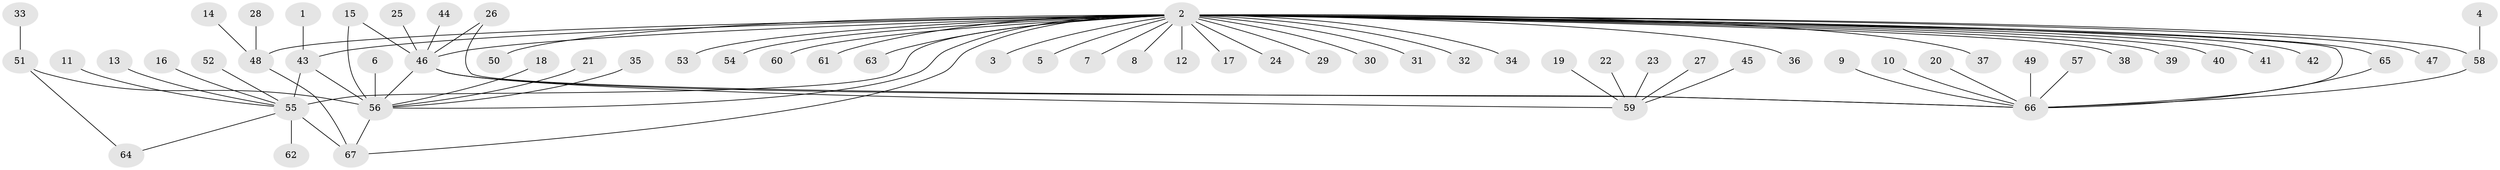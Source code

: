 // original degree distribution, {23: 0.007462686567164179, 22: 0.007462686567164179, 11: 0.007462686567164179, 2: 0.208955223880597, 1: 0.5970149253731343, 13: 0.014925373134328358, 4: 0.029850746268656716, 6: 0.022388059701492536, 3: 0.07462686567164178, 5: 0.022388059701492536, 9: 0.007462686567164179}
// Generated by graph-tools (version 1.1) at 2025/25/03/09/25 03:25:55]
// undirected, 67 vertices, 78 edges
graph export_dot {
graph [start="1"]
  node [color=gray90,style=filled];
  1;
  2;
  3;
  4;
  5;
  6;
  7;
  8;
  9;
  10;
  11;
  12;
  13;
  14;
  15;
  16;
  17;
  18;
  19;
  20;
  21;
  22;
  23;
  24;
  25;
  26;
  27;
  28;
  29;
  30;
  31;
  32;
  33;
  34;
  35;
  36;
  37;
  38;
  39;
  40;
  41;
  42;
  43;
  44;
  45;
  46;
  47;
  48;
  49;
  50;
  51;
  52;
  53;
  54;
  55;
  56;
  57;
  58;
  59;
  60;
  61;
  62;
  63;
  64;
  65;
  66;
  67;
  1 -- 43 [weight=1.0];
  2 -- 3 [weight=1.0];
  2 -- 5 [weight=1.0];
  2 -- 7 [weight=1.0];
  2 -- 8 [weight=1.0];
  2 -- 12 [weight=1.0];
  2 -- 17 [weight=1.0];
  2 -- 24 [weight=1.0];
  2 -- 29 [weight=1.0];
  2 -- 30 [weight=1.0];
  2 -- 31 [weight=1.0];
  2 -- 32 [weight=1.0];
  2 -- 34 [weight=1.0];
  2 -- 36 [weight=1.0];
  2 -- 37 [weight=1.0];
  2 -- 38 [weight=1.0];
  2 -- 39 [weight=1.0];
  2 -- 40 [weight=1.0];
  2 -- 41 [weight=1.0];
  2 -- 42 [weight=1.0];
  2 -- 43 [weight=1.0];
  2 -- 46 [weight=1.0];
  2 -- 47 [weight=1.0];
  2 -- 48 [weight=3.0];
  2 -- 50 [weight=1.0];
  2 -- 53 [weight=1.0];
  2 -- 54 [weight=1.0];
  2 -- 55 [weight=3.0];
  2 -- 56 [weight=1.0];
  2 -- 58 [weight=2.0];
  2 -- 60 [weight=1.0];
  2 -- 61 [weight=1.0];
  2 -- 63 [weight=1.0];
  2 -- 65 [weight=1.0];
  2 -- 66 [weight=2.0];
  2 -- 67 [weight=1.0];
  4 -- 58 [weight=1.0];
  6 -- 56 [weight=1.0];
  9 -- 66 [weight=1.0];
  10 -- 66 [weight=1.0];
  11 -- 55 [weight=1.0];
  13 -- 55 [weight=1.0];
  14 -- 48 [weight=1.0];
  15 -- 46 [weight=1.0];
  15 -- 56 [weight=1.0];
  16 -- 55 [weight=1.0];
  18 -- 56 [weight=1.0];
  19 -- 59 [weight=1.0];
  20 -- 66 [weight=1.0];
  21 -- 56 [weight=1.0];
  22 -- 59 [weight=1.0];
  23 -- 59 [weight=1.0];
  25 -- 46 [weight=1.0];
  26 -- 46 [weight=1.0];
  26 -- 66 [weight=1.0];
  27 -- 59 [weight=1.0];
  28 -- 48 [weight=1.0];
  33 -- 51 [weight=1.0];
  35 -- 56 [weight=1.0];
  43 -- 55 [weight=1.0];
  43 -- 56 [weight=1.0];
  44 -- 46 [weight=1.0];
  45 -- 59 [weight=1.0];
  46 -- 56 [weight=1.0];
  46 -- 59 [weight=1.0];
  46 -- 66 [weight=1.0];
  48 -- 67 [weight=1.0];
  49 -- 66 [weight=1.0];
  51 -- 56 [weight=2.0];
  51 -- 64 [weight=1.0];
  52 -- 55 [weight=1.0];
  55 -- 62 [weight=1.0];
  55 -- 64 [weight=1.0];
  55 -- 67 [weight=1.0];
  56 -- 67 [weight=1.0];
  57 -- 66 [weight=1.0];
  58 -- 66 [weight=1.0];
  65 -- 66 [weight=1.0];
}
